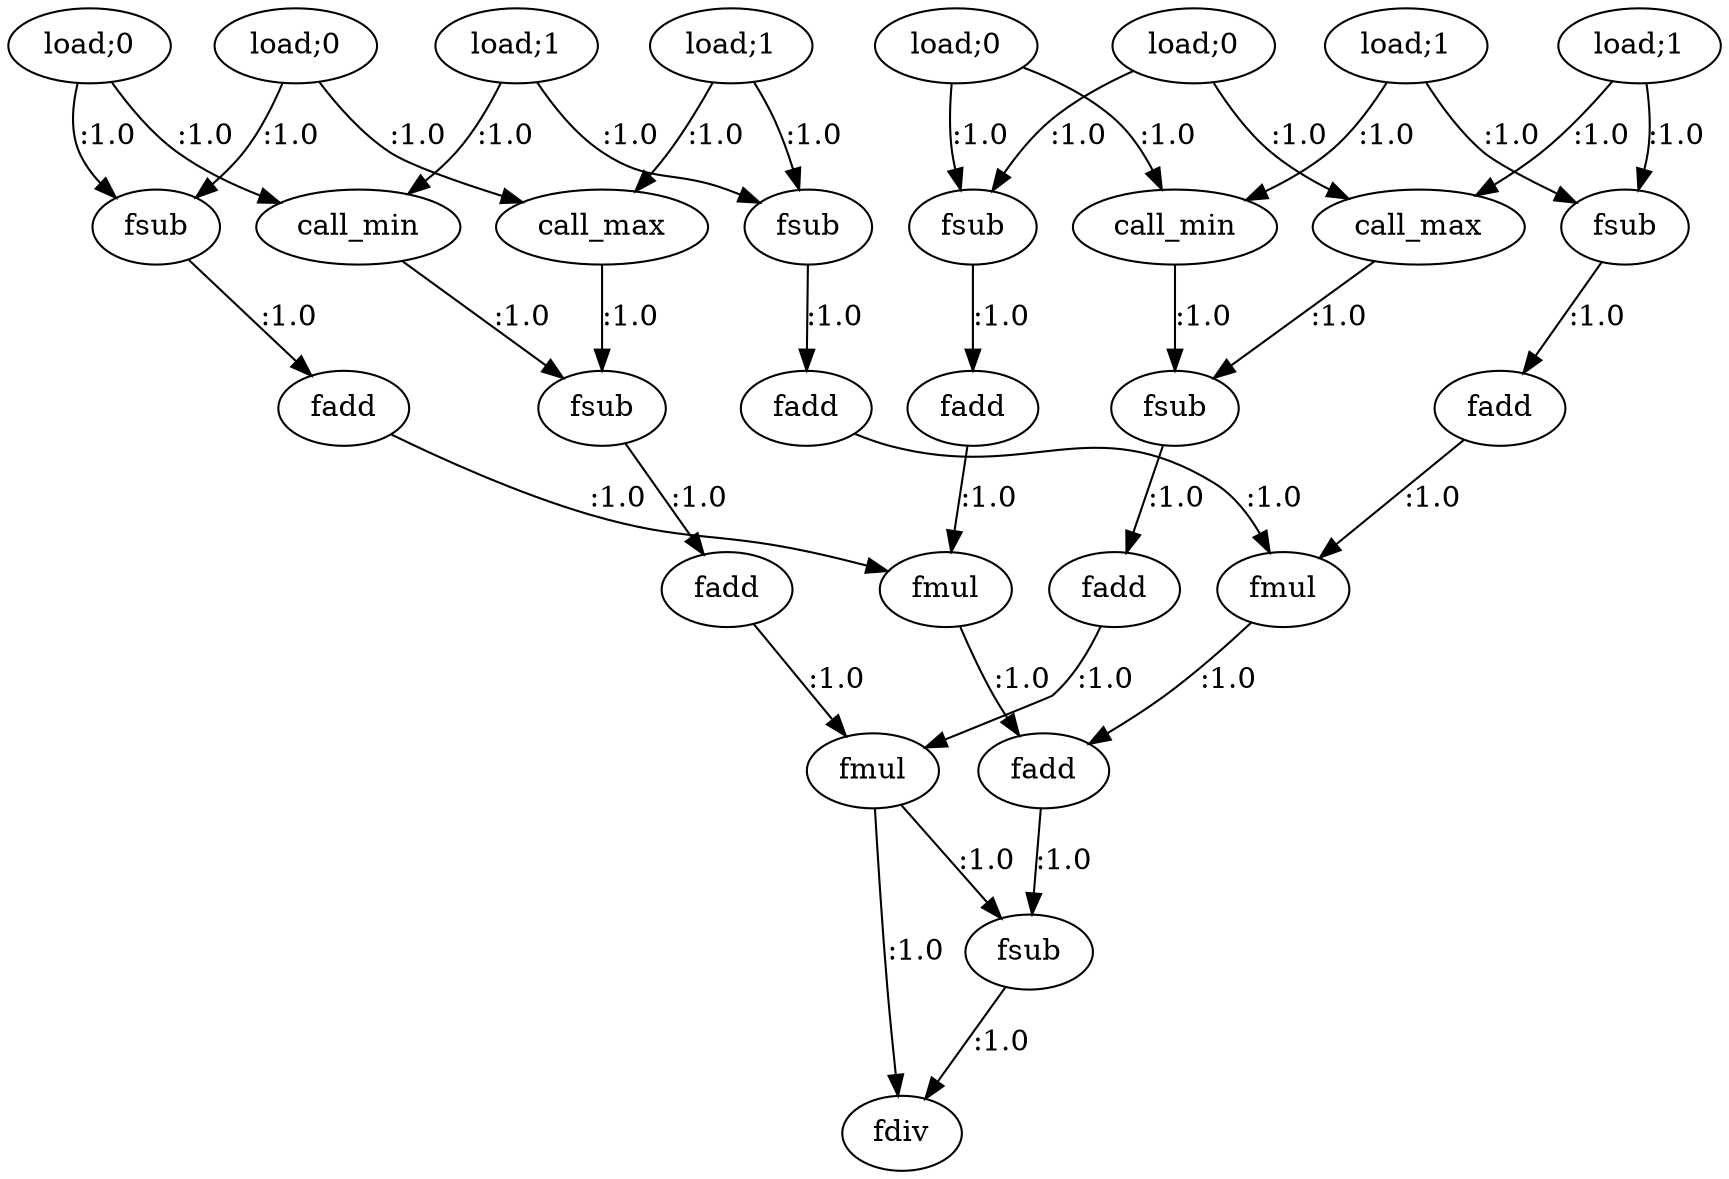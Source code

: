 digraph  {
   0 [label="load;0"];
   1 [label="call_max"];
   2 [label="load;0"];
   3 [label="load;0"];
   4 [label="load;0"];
   5 [label="load;1"];
   6 [label="load;1"];
   7 [label="load;1"];
   8 [label="load;1"];
   9 [label="fsub"];
   10 [label="call_max"];
   11 [label="call_min"];
   12 [label="call_min"];
   13 [label="fsub"];
   14 [label="fadd"];
   15 [label="fsub"];
   16 [label="fadd"];
   17 [label="fmul"];
   18 [label="fadd"];
   19 [label="fsub"];
   20 [label="fadd"];
   21 [label="fmul"];
   22 [label="fsub"];
   23 [label="fadd"];
   24 [label="fsub"];
   25 [label="fadd"];
   26 [label="fmul"];
   27 [label="fadd"];
   28 [label="fsub"];
   29 [label="fdiv"];

   0->10 [label=":1.0"]
   0->9 [label=":1.0"]
   1->15 [label=":1.0"]
   2->1 [label=":1.0"]
   2->19 [label=":1.0"]
   3->11 [label=":1.0"]
   3->9 [label=":1.0"]
   4->12 [label=":1.0"]
   4->19 [label=":1.0"]
   5->10 [label=":1.0"]
   5->22 [label=":1.0"]
   6->1 [label=":1.0"]
   6->24 [label=":1.0"]
   7->11 [label=":1.0"]
   7->22 [label=":1.0"]
   8->12 [label=":1.0"]
   8->24 [label=":1.0"]
   9->18 [label=":1.0"]
   10->13 [label=":1.0"]
   11->13 [label=":1.0"]
   12->15 [label=":1.0"]
   13->14 [label=":1.0"]
   14->17 [label=":1.0"]
   15->16 [label=":1.0"]
   16->17 [label=":1.0"]
   17->29 [label=":1.0"]
   17->28 [label=":1.0"]
   18->21 [label=":1.0"]
   19->20 [label=":1.0"]
   20->21 [label=":1.0"]
   21->27 [label=":1.0"]
   22->23 [label=":1.0"]
   23->26 [label=":1.0"]
   24->25 [label=":1.0"]
   25->26 [label=":1.0"]
   26->27 [label=":1.0"]
   27->28 [label=":1.0"]
   28->29 [label=":1.0"]
}
